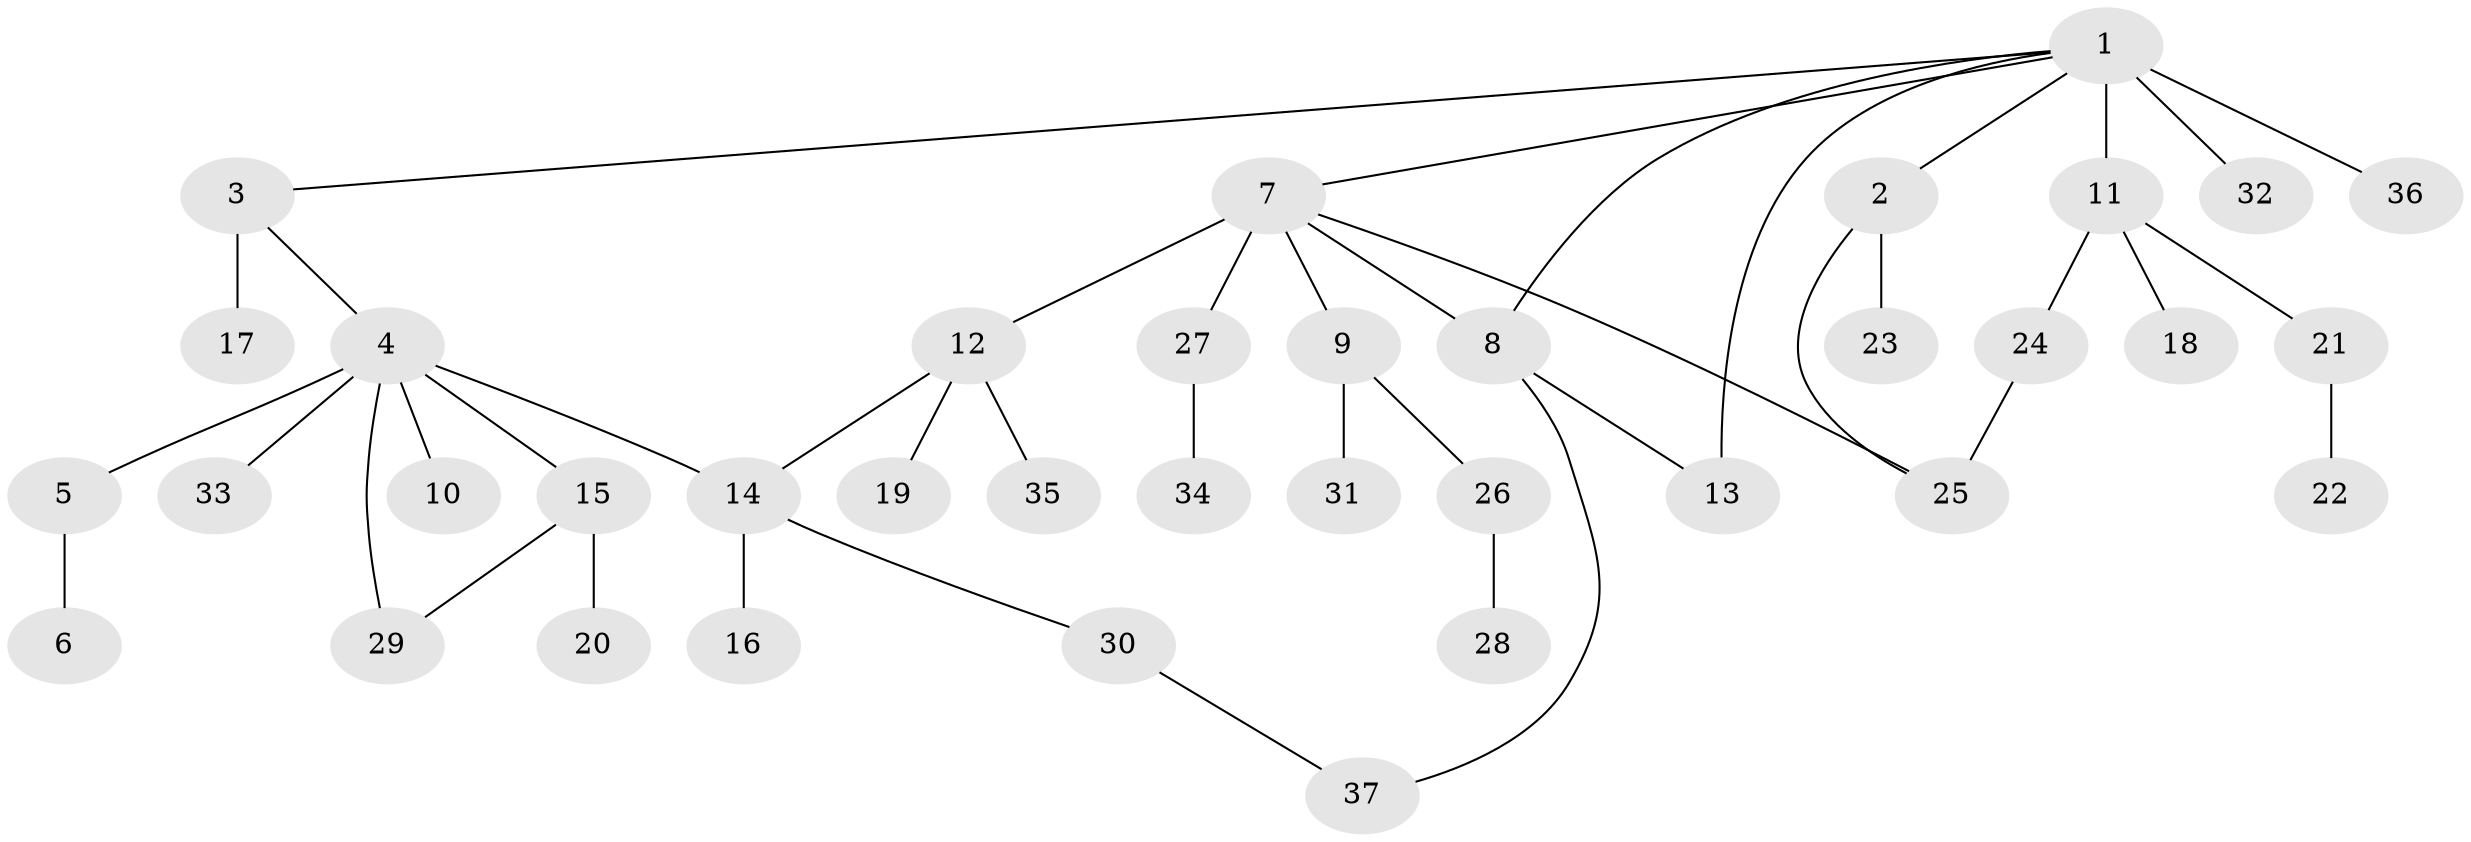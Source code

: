 // original degree distribution, {14: 0.011363636363636364, 4: 0.011363636363636364, 6: 0.011363636363636364, 9: 0.03409090909090909, 5: 0.07954545454545454, 1: 0.625, 2: 0.20454545454545456, 10: 0.011363636363636364, 3: 0.011363636363636364}
// Generated by graph-tools (version 1.1) at 2025/50/03/04/25 22:50:22]
// undirected, 37 vertices, 43 edges
graph export_dot {
  node [color=gray90,style=filled];
  1;
  2;
  3;
  4;
  5;
  6;
  7;
  8;
  9;
  10;
  11;
  12;
  13;
  14;
  15;
  16;
  17;
  18;
  19;
  20;
  21;
  22;
  23;
  24;
  25;
  26;
  27;
  28;
  29;
  30;
  31;
  32;
  33;
  34;
  35;
  36;
  37;
  1 -- 2 [weight=1.0];
  1 -- 3 [weight=1.0];
  1 -- 7 [weight=1.0];
  1 -- 8 [weight=2.0];
  1 -- 11 [weight=1.0];
  1 -- 13 [weight=1.0];
  1 -- 32 [weight=1.0];
  1 -- 36 [weight=5.0];
  2 -- 23 [weight=1.0];
  2 -- 25 [weight=1.0];
  3 -- 4 [weight=1.0];
  3 -- 17 [weight=3.0];
  4 -- 5 [weight=1.0];
  4 -- 10 [weight=1.0];
  4 -- 14 [weight=1.0];
  4 -- 15 [weight=1.0];
  4 -- 29 [weight=1.0];
  4 -- 33 [weight=2.0];
  5 -- 6 [weight=3.0];
  7 -- 8 [weight=1.0];
  7 -- 9 [weight=1.0];
  7 -- 12 [weight=1.0];
  7 -- 25 [weight=1.0];
  7 -- 27 [weight=3.0];
  8 -- 13 [weight=1.0];
  8 -- 37 [weight=1.0];
  9 -- 26 [weight=1.0];
  9 -- 31 [weight=2.0];
  11 -- 18 [weight=1.0];
  11 -- 21 [weight=6.0];
  11 -- 24 [weight=1.0];
  12 -- 14 [weight=1.0];
  12 -- 19 [weight=1.0];
  12 -- 35 [weight=1.0];
  14 -- 16 [weight=1.0];
  14 -- 30 [weight=1.0];
  15 -- 20 [weight=6.0];
  15 -- 29 [weight=1.0];
  21 -- 22 [weight=1.0];
  24 -- 25 [weight=2.0];
  26 -- 28 [weight=3.0];
  27 -- 34 [weight=1.0];
  30 -- 37 [weight=1.0];
}
